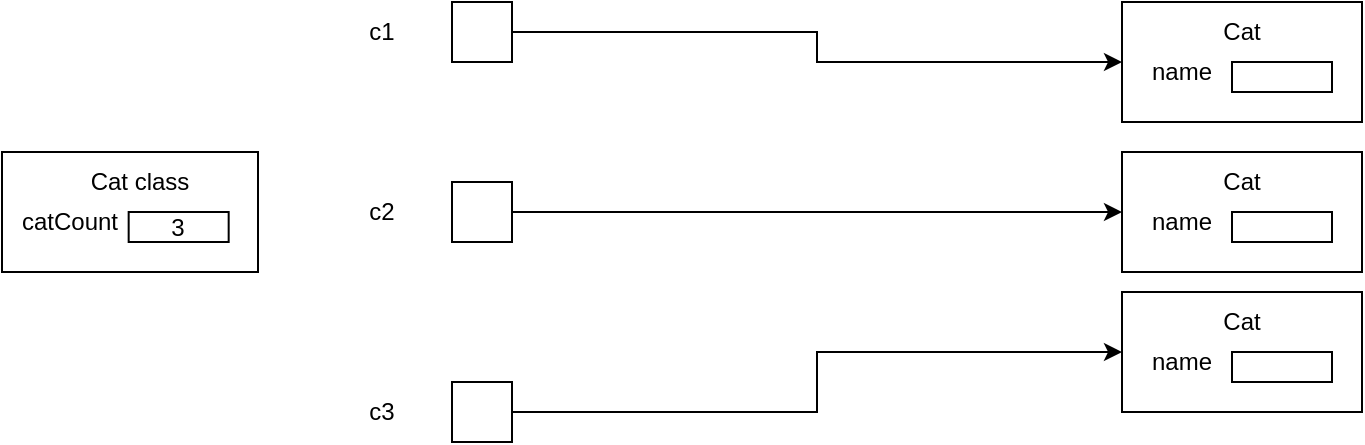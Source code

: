 <mxfile version="11.1.4" type="device"><diagram id="qir2LXYcBG9jE8rz1C8H" name="Page-1"><mxGraphModel dx="310" dy="417" grid="1" gridSize="10" guides="1" tooltips="1" connect="1" arrows="1" fold="1" page="1" pageScale="1" pageWidth="1169" pageHeight="827" math="0" shadow="0"><root><mxCell id="0"/><mxCell id="1" parent="0"/><mxCell id="XDlxIXb_B00eumcmFKa4-25" style="edgeStyle=orthogonalEdgeStyle;rounded=0;orthogonalLoop=1;jettySize=auto;html=1;entryX=0;entryY=0.5;entryDx=0;entryDy=0;" edge="1" parent="1" source="XDlxIXb_B00eumcmFKa4-5" target="XDlxIXb_B00eumcmFKa4-8"><mxGeometry relative="1" as="geometry"/></mxCell><mxCell id="XDlxIXb_B00eumcmFKa4-5" value="" style="rounded=0;whiteSpace=wrap;html=1;" vertex="1" parent="1"><mxGeometry x="265" y="230" width="30" height="30" as="geometry"/></mxCell><mxCell id="XDlxIXb_B00eumcmFKa4-26" style="edgeStyle=orthogonalEdgeStyle;rounded=0;orthogonalLoop=1;jettySize=auto;html=1;entryX=0;entryY=0.5;entryDx=0;entryDy=0;" edge="1" parent="1" source="XDlxIXb_B00eumcmFKa4-6" target="XDlxIXb_B00eumcmFKa4-17"><mxGeometry relative="1" as="geometry"/></mxCell><mxCell id="XDlxIXb_B00eumcmFKa4-6" value="" style="rounded=0;whiteSpace=wrap;html=1;" vertex="1" parent="1"><mxGeometry x="265" y="320" width="30" height="30" as="geometry"/></mxCell><mxCell id="XDlxIXb_B00eumcmFKa4-27" style="edgeStyle=orthogonalEdgeStyle;rounded=0;orthogonalLoop=1;jettySize=auto;html=1;entryX=0;entryY=0.5;entryDx=0;entryDy=0;" edge="1" parent="1" source="XDlxIXb_B00eumcmFKa4-7" target="XDlxIXb_B00eumcmFKa4-21"><mxGeometry relative="1" as="geometry"/></mxCell><mxCell id="XDlxIXb_B00eumcmFKa4-7" value="" style="rounded=0;whiteSpace=wrap;html=1;" vertex="1" parent="1"><mxGeometry x="265" y="420" width="30" height="30" as="geometry"/></mxCell><mxCell id="XDlxIXb_B00eumcmFKa4-8" value="" style="rounded=0;whiteSpace=wrap;html=1;" vertex="1" parent="1"><mxGeometry x="600" y="230" width="120" height="60" as="geometry"/></mxCell><mxCell id="XDlxIXb_B00eumcmFKa4-9" value="Cat" style="text;html=1;strokeColor=none;fillColor=none;align=center;verticalAlign=middle;whiteSpace=wrap;rounded=0;" vertex="1" parent="1"><mxGeometry x="640" y="235" width="40" height="20" as="geometry"/></mxCell><mxCell id="XDlxIXb_B00eumcmFKa4-15" value="name" style="text;html=1;strokeColor=none;fillColor=none;align=center;verticalAlign=middle;whiteSpace=wrap;rounded=0;" vertex="1" parent="1"><mxGeometry x="610" y="255" width="40" height="20" as="geometry"/></mxCell><mxCell id="XDlxIXb_B00eumcmFKa4-16" value="" style="rounded=0;whiteSpace=wrap;html=1;" vertex="1" parent="1"><mxGeometry x="655" y="260" width="50" height="15" as="geometry"/></mxCell><mxCell id="XDlxIXb_B00eumcmFKa4-17" value="" style="rounded=0;whiteSpace=wrap;html=1;" vertex="1" parent="1"><mxGeometry x="600" y="305" width="120" height="60" as="geometry"/></mxCell><mxCell id="XDlxIXb_B00eumcmFKa4-18" value="Cat" style="text;html=1;strokeColor=none;fillColor=none;align=center;verticalAlign=middle;whiteSpace=wrap;rounded=0;" vertex="1" parent="1"><mxGeometry x="640" y="310" width="40" height="20" as="geometry"/></mxCell><mxCell id="XDlxIXb_B00eumcmFKa4-19" value="name" style="text;html=1;strokeColor=none;fillColor=none;align=center;verticalAlign=middle;whiteSpace=wrap;rounded=0;" vertex="1" parent="1"><mxGeometry x="610" y="330" width="40" height="20" as="geometry"/></mxCell><mxCell id="XDlxIXb_B00eumcmFKa4-20" value="" style="rounded=0;whiteSpace=wrap;html=1;" vertex="1" parent="1"><mxGeometry x="655" y="335" width="50" height="15" as="geometry"/></mxCell><mxCell id="XDlxIXb_B00eumcmFKa4-21" value="" style="rounded=0;whiteSpace=wrap;html=1;" vertex="1" parent="1"><mxGeometry x="600" y="375" width="120" height="60" as="geometry"/></mxCell><mxCell id="XDlxIXb_B00eumcmFKa4-22" value="Cat" style="text;html=1;strokeColor=none;fillColor=none;align=center;verticalAlign=middle;whiteSpace=wrap;rounded=0;" vertex="1" parent="1"><mxGeometry x="640" y="380" width="40" height="20" as="geometry"/></mxCell><mxCell id="XDlxIXb_B00eumcmFKa4-23" value="name" style="text;html=1;strokeColor=none;fillColor=none;align=center;verticalAlign=middle;whiteSpace=wrap;rounded=0;" vertex="1" parent="1"><mxGeometry x="610" y="400" width="40" height="20" as="geometry"/></mxCell><mxCell id="XDlxIXb_B00eumcmFKa4-24" value="" style="rounded=0;whiteSpace=wrap;html=1;" vertex="1" parent="1"><mxGeometry x="655" y="405" width="50" height="15" as="geometry"/></mxCell><mxCell id="XDlxIXb_B00eumcmFKa4-28" value="c1" style="text;html=1;strokeColor=none;fillColor=none;align=center;verticalAlign=middle;whiteSpace=wrap;rounded=0;" vertex="1" parent="1"><mxGeometry x="210" y="235" width="40" height="20" as="geometry"/></mxCell><mxCell id="XDlxIXb_B00eumcmFKa4-29" value="c2" style="text;html=1;strokeColor=none;fillColor=none;align=center;verticalAlign=middle;whiteSpace=wrap;rounded=0;" vertex="1" parent="1"><mxGeometry x="210" y="325" width="40" height="20" as="geometry"/></mxCell><mxCell id="XDlxIXb_B00eumcmFKa4-30" value="c3" style="text;html=1;strokeColor=none;fillColor=none;align=center;verticalAlign=middle;whiteSpace=wrap;rounded=0;" vertex="1" parent="1"><mxGeometry x="210" y="425" width="40" height="20" as="geometry"/></mxCell><mxCell id="XDlxIXb_B00eumcmFKa4-31" value="" style="rounded=0;whiteSpace=wrap;html=1;" vertex="1" parent="1"><mxGeometry x="40" y="305" width="128" height="60" as="geometry"/></mxCell><mxCell id="XDlxIXb_B00eumcmFKa4-32" value="Cat class" style="text;html=1;strokeColor=none;fillColor=none;align=center;verticalAlign=middle;whiteSpace=wrap;rounded=0;" vertex="1" parent="1"><mxGeometry x="77.5" y="310" width="62" height="20" as="geometry"/></mxCell><mxCell id="XDlxIXb_B00eumcmFKa4-33" value="catCount" style="text;html=1;strokeColor=none;fillColor=none;align=center;verticalAlign=middle;whiteSpace=wrap;rounded=0;" vertex="1" parent="1"><mxGeometry x="50" y="330" width="48" height="20" as="geometry"/></mxCell><mxCell id="XDlxIXb_B00eumcmFKa4-34" value="3" style="rounded=0;whiteSpace=wrap;html=1;" vertex="1" parent="1"><mxGeometry x="103.333" y="335" width="50" height="15" as="geometry"/></mxCell></root></mxGraphModel></diagram></mxfile>